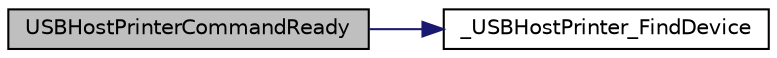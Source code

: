 digraph "USBHostPrinterCommandReady"
{
  edge [fontname="Helvetica",fontsize="10",labelfontname="Helvetica",labelfontsize="10"];
  node [fontname="Helvetica",fontsize="10",shape=record];
  rankdir="LR";
  Node1 [label="USBHostPrinterCommandReady",height=0.2,width=0.4,color="black", fillcolor="grey75", style="filled", fontcolor="black"];
  Node1 -> Node2 [color="midnightblue",fontsize="10",style="solid",fontname="Helvetica"];
  Node2 [label="_USBHostPrinter_FindDevice",height=0.2,width=0.4,color="black", fillcolor="white", style="filled",URL="$usb__host__printer_8c.html#acdca20ebfd78d5539c5aad1914065f39"];
}
